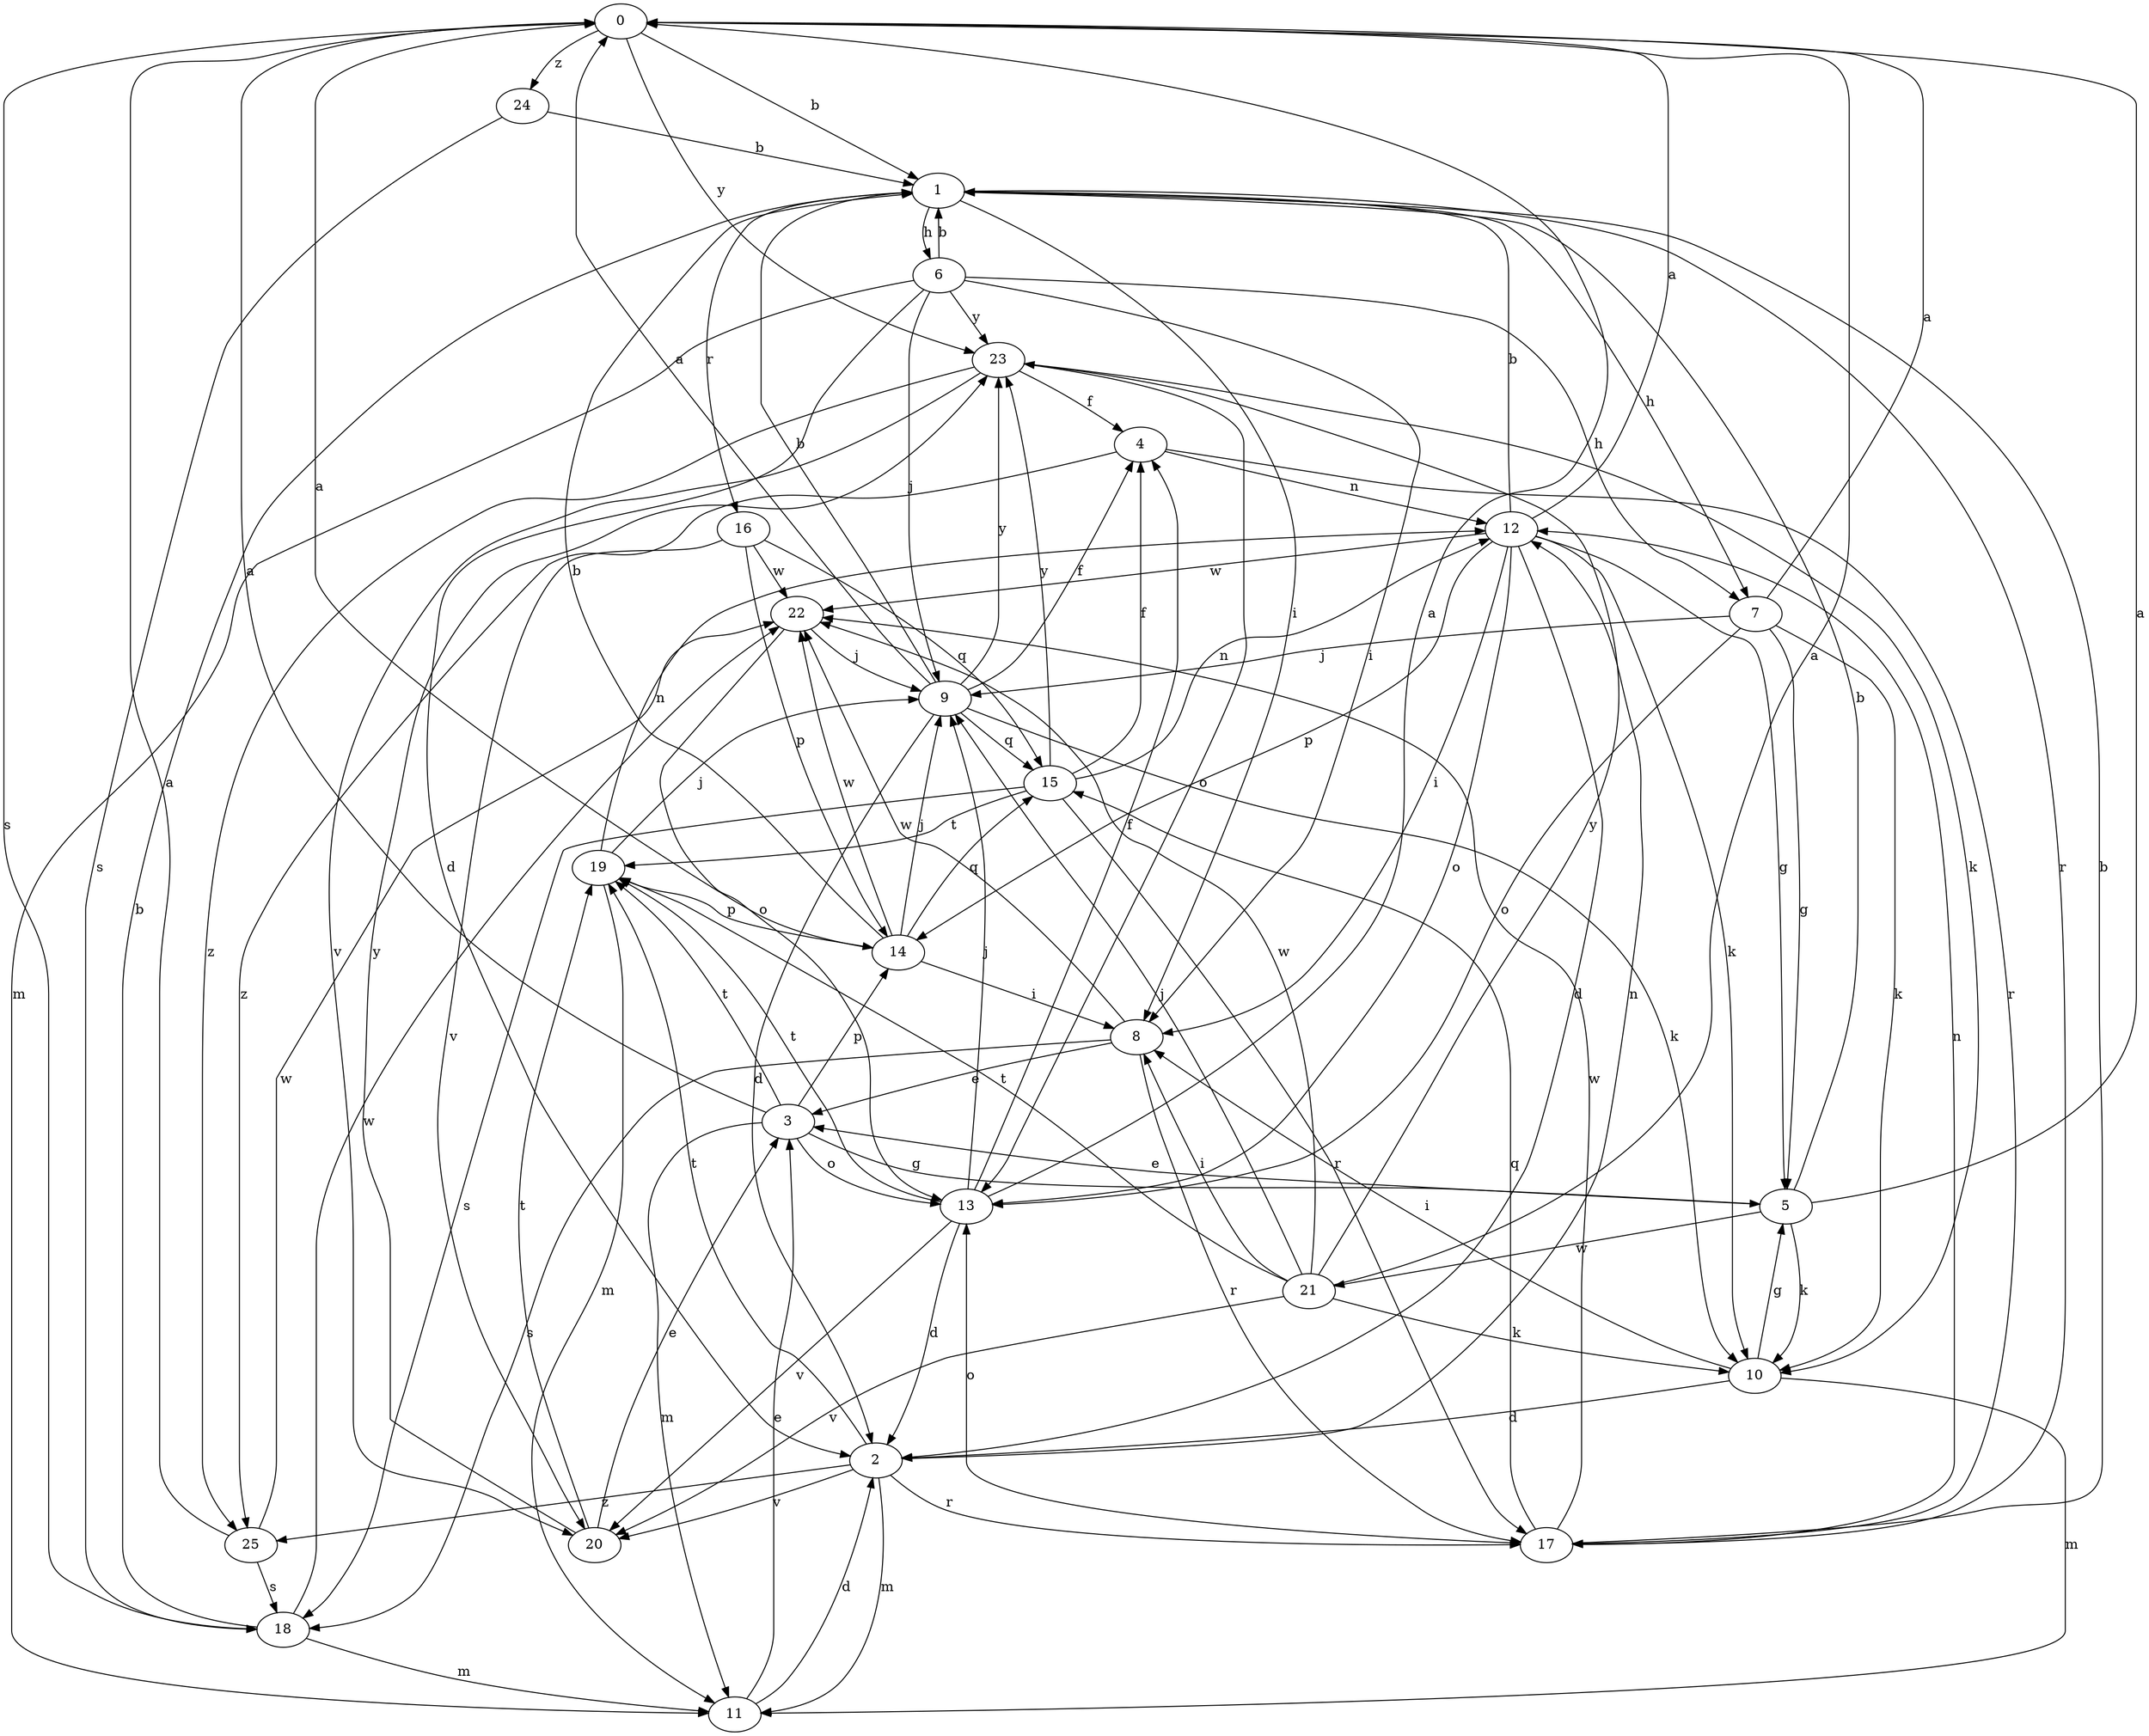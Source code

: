 strict digraph  {
0;
1;
2;
3;
4;
5;
6;
7;
8;
9;
10;
11;
12;
13;
14;
15;
16;
17;
18;
19;
20;
21;
22;
23;
24;
25;
0 -> 1  [label=b];
0 -> 18  [label=s];
0 -> 23  [label=y];
0 -> 24  [label=z];
1 -> 6  [label=h];
1 -> 7  [label=h];
1 -> 8  [label=i];
1 -> 16  [label=r];
1 -> 17  [label=r];
2 -> 11  [label=m];
2 -> 12  [label=n];
2 -> 17  [label=r];
2 -> 19  [label=t];
2 -> 20  [label=v];
2 -> 25  [label=z];
3 -> 0  [label=a];
3 -> 5  [label=g];
3 -> 11  [label=m];
3 -> 13  [label=o];
3 -> 14  [label=p];
3 -> 19  [label=t];
4 -> 12  [label=n];
4 -> 17  [label=r];
4 -> 25  [label=z];
5 -> 0  [label=a];
5 -> 1  [label=b];
5 -> 3  [label=e];
5 -> 10  [label=k];
5 -> 21  [label=w];
6 -> 1  [label=b];
6 -> 2  [label=d];
6 -> 7  [label=h];
6 -> 8  [label=i];
6 -> 9  [label=j];
6 -> 11  [label=m];
6 -> 23  [label=y];
7 -> 0  [label=a];
7 -> 5  [label=g];
7 -> 9  [label=j];
7 -> 10  [label=k];
7 -> 13  [label=o];
8 -> 3  [label=e];
8 -> 17  [label=r];
8 -> 18  [label=s];
8 -> 22  [label=w];
9 -> 0  [label=a];
9 -> 1  [label=b];
9 -> 2  [label=d];
9 -> 4  [label=f];
9 -> 10  [label=k];
9 -> 15  [label=q];
9 -> 23  [label=y];
10 -> 2  [label=d];
10 -> 5  [label=g];
10 -> 8  [label=i];
10 -> 11  [label=m];
11 -> 2  [label=d];
11 -> 3  [label=e];
12 -> 0  [label=a];
12 -> 1  [label=b];
12 -> 2  [label=d];
12 -> 5  [label=g];
12 -> 8  [label=i];
12 -> 10  [label=k];
12 -> 13  [label=o];
12 -> 14  [label=p];
12 -> 22  [label=w];
13 -> 0  [label=a];
13 -> 2  [label=d];
13 -> 4  [label=f];
13 -> 9  [label=j];
13 -> 19  [label=t];
13 -> 20  [label=v];
14 -> 0  [label=a];
14 -> 1  [label=b];
14 -> 8  [label=i];
14 -> 9  [label=j];
14 -> 15  [label=q];
14 -> 22  [label=w];
15 -> 4  [label=f];
15 -> 12  [label=n];
15 -> 17  [label=r];
15 -> 18  [label=s];
15 -> 19  [label=t];
15 -> 23  [label=y];
16 -> 14  [label=p];
16 -> 15  [label=q];
16 -> 20  [label=v];
16 -> 22  [label=w];
17 -> 1  [label=b];
17 -> 12  [label=n];
17 -> 13  [label=o];
17 -> 15  [label=q];
17 -> 22  [label=w];
18 -> 1  [label=b];
18 -> 11  [label=m];
18 -> 22  [label=w];
19 -> 9  [label=j];
19 -> 11  [label=m];
19 -> 12  [label=n];
19 -> 14  [label=p];
20 -> 3  [label=e];
20 -> 19  [label=t];
20 -> 23  [label=y];
21 -> 0  [label=a];
21 -> 8  [label=i];
21 -> 9  [label=j];
21 -> 10  [label=k];
21 -> 19  [label=t];
21 -> 20  [label=v];
21 -> 22  [label=w];
21 -> 23  [label=y];
22 -> 9  [label=j];
22 -> 13  [label=o];
23 -> 4  [label=f];
23 -> 10  [label=k];
23 -> 13  [label=o];
23 -> 20  [label=v];
23 -> 25  [label=z];
24 -> 1  [label=b];
24 -> 18  [label=s];
25 -> 0  [label=a];
25 -> 18  [label=s];
25 -> 22  [label=w];
}
